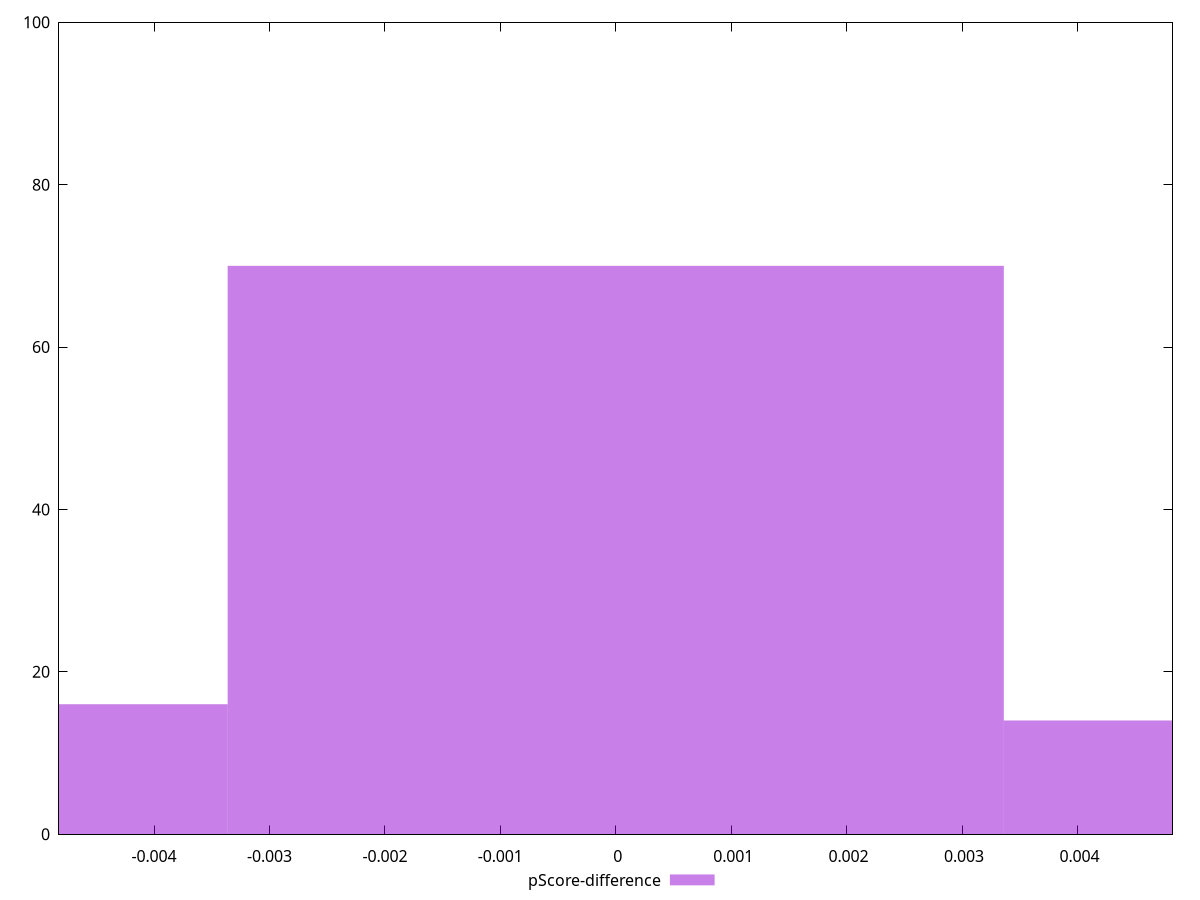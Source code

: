 reset

$pScoreDifference <<EOF
0 70
-0.006724508182265412 16
0.006724508182265412 14
EOF

set key outside below
set boxwidth 0.006724508182265412
set xrange [-0.0048235294117647265:0.004823529411764671]
set yrange [0:100]
set trange [0:100]
set style fill transparent solid 0.5 noborder
set terminal svg size 640, 490 enhanced background rgb 'white'
set output "reports/report_00027_2021-02-24T12-40-31.850Z/uses-rel-preload/samples/agenda/pScore-difference/histogram.svg"

plot $pScoreDifference title "pScore-difference" with boxes

reset
